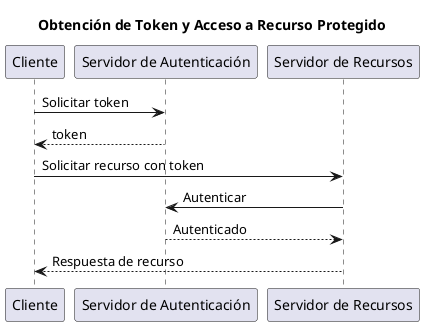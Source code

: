@startuml
title Obtención de Token y Acceso a Recurso Protegido

participant Cliente
participant "Servidor de Autenticación" as Auth
participant "Servidor de Recursos"   as Resource

Cliente -> Auth      : Solicitar token
Auth    --> Cliente  : token

Cliente -> Resource  : Solicitar recurso con token
Resource -> Auth     : Autenticar
Auth    --> Resource : Autenticado

Resource --> Cliente : Respuesta de recurso
@enduml
